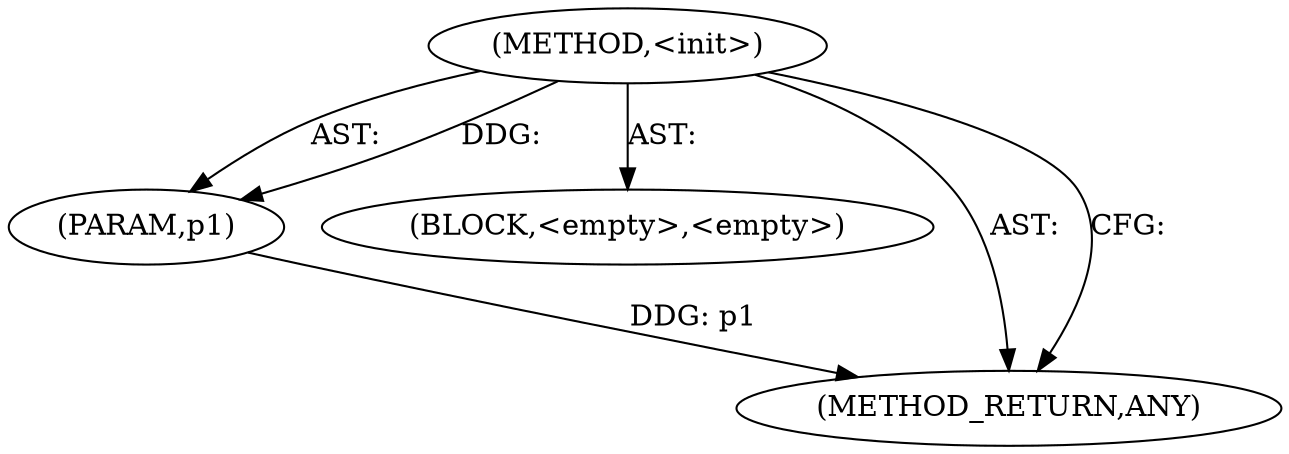 digraph "&lt;init&gt;" {  
"111669149713" [label = <(METHOD,&lt;init&gt;)> ]
"115964117022" [label = <(PARAM,p1)> ]
"25769803805" [label = <(BLOCK,&lt;empty&gt;,&lt;empty&gt;)> ]
"128849018897" [label = <(METHOD_RETURN,ANY)> ]
  "111669149713" -> "115964117022"  [ label = "AST: "] 
  "111669149713" -> "25769803805"  [ label = "AST: "] 
  "111669149713" -> "128849018897"  [ label = "AST: "] 
  "111669149713" -> "128849018897"  [ label = "CFG: "] 
  "115964117022" -> "128849018897"  [ label = "DDG: p1"] 
  "111669149713" -> "115964117022"  [ label = "DDG: "] 
}
